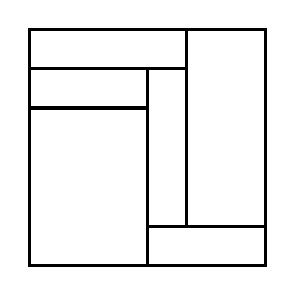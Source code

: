 \begin{tikzpicture}[very thick, scale=.5]
    \draw (0,5) rectangle (4,6);
    \draw (0,4) rectangle (3,5);
    \draw (0,0) rectangle (3,4);
    \draw (3,1) rectangle (4,5);
    \draw (4,1) rectangle (6,6);
    \draw (3,0) rectangle (6,1);
\end{tikzpicture}
